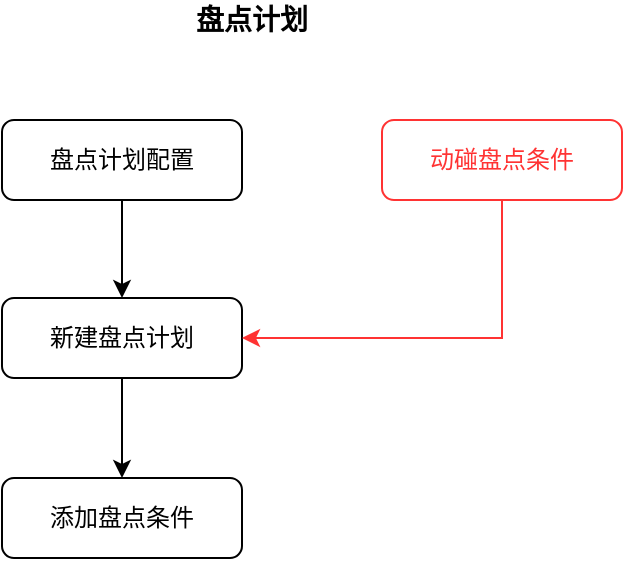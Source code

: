 <mxfile version="14.2.2" type="github">
  <diagram id="C5RBs43oDa-KdzZeNtuy" name="Page-1">
    <mxGraphModel dx="923" dy="402" grid="1" gridSize="10" guides="1" tooltips="1" connect="1" arrows="1" fold="1" page="1" pageScale="1" pageWidth="827" pageHeight="1169" math="0" shadow="0">
      <root>
        <mxCell id="WIyWlLk6GJQsqaUBKTNV-0" />
        <mxCell id="WIyWlLk6GJQsqaUBKTNV-1" parent="WIyWlLk6GJQsqaUBKTNV-0" />
        <mxCell id="Wi5Lt8Dd_UVsGv5NHamb-0" style="edgeStyle=orthogonalEdgeStyle;rounded=0;orthogonalLoop=1;jettySize=auto;html=1;exitX=0.5;exitY=1;exitDx=0;exitDy=0;entryX=0.5;entryY=0;entryDx=0;entryDy=0;" edge="1" parent="WIyWlLk6GJQsqaUBKTNV-1" source="Wi5Lt8Dd_UVsGv5NHamb-1" target="Wi5Lt8Dd_UVsGv5NHamb-2">
          <mxGeometry relative="1" as="geometry" />
        </mxCell>
        <mxCell id="Wi5Lt8Dd_UVsGv5NHamb-1" value="新建盘点计划" style="rounded=1;whiteSpace=wrap;html=1;fontSize=12;glass=0;strokeWidth=1;shadow=0;" vertex="1" parent="WIyWlLk6GJQsqaUBKTNV-1">
          <mxGeometry x="240" y="179" width="120" height="40" as="geometry" />
        </mxCell>
        <mxCell id="Wi5Lt8Dd_UVsGv5NHamb-2" value="添加盘点条件" style="rounded=1;whiteSpace=wrap;html=1;fontSize=12;glass=0;strokeWidth=1;shadow=0;" vertex="1" parent="WIyWlLk6GJQsqaUBKTNV-1">
          <mxGeometry x="240" y="269" width="120" height="40" as="geometry" />
        </mxCell>
        <mxCell id="Wi5Lt8Dd_UVsGv5NHamb-3" value="&lt;b&gt;&lt;font style=&quot;font-size: 14px&quot;&gt;盘点计划&lt;/font&gt;&lt;/b&gt;" style="text;html=1;strokeColor=none;fillColor=none;align=center;verticalAlign=middle;whiteSpace=wrap;rounded=0;" vertex="1" parent="WIyWlLk6GJQsqaUBKTNV-1">
          <mxGeometry x="310" y="30" width="110" height="20" as="geometry" />
        </mxCell>
        <mxCell id="Wi5Lt8Dd_UVsGv5NHamb-7" style="edgeStyle=orthogonalEdgeStyle;rounded=0;orthogonalLoop=1;jettySize=auto;html=1;entryX=0.5;entryY=0;entryDx=0;entryDy=0;" edge="1" parent="WIyWlLk6GJQsqaUBKTNV-1" source="Wi5Lt8Dd_UVsGv5NHamb-6" target="Wi5Lt8Dd_UVsGv5NHamb-1">
          <mxGeometry relative="1" as="geometry" />
        </mxCell>
        <mxCell id="Wi5Lt8Dd_UVsGv5NHamb-6" value="盘点计划配置" style="rounded=1;whiteSpace=wrap;html=1;fontSize=12;glass=0;strokeWidth=1;shadow=0;" vertex="1" parent="WIyWlLk6GJQsqaUBKTNV-1">
          <mxGeometry x="240" y="90" width="120" height="40" as="geometry" />
        </mxCell>
        <mxCell id="Wi5Lt8Dd_UVsGv5NHamb-9" style="edgeStyle=orthogonalEdgeStyle;rounded=0;orthogonalLoop=1;jettySize=auto;html=1;entryX=1;entryY=0.5;entryDx=0;entryDy=0;strokeColor=#FF3333;" edge="1" parent="WIyWlLk6GJQsqaUBKTNV-1" source="Wi5Lt8Dd_UVsGv5NHamb-8" target="Wi5Lt8Dd_UVsGv5NHamb-1">
          <mxGeometry relative="1" as="geometry">
            <Array as="points">
              <mxPoint x="490" y="199" />
            </Array>
          </mxGeometry>
        </mxCell>
        <mxCell id="Wi5Lt8Dd_UVsGv5NHamb-8" value="&lt;font color=&quot;#ff3333&quot;&gt;动碰盘点条件&lt;/font&gt;" style="rounded=1;whiteSpace=wrap;html=1;fontSize=12;glass=0;strokeWidth=1;shadow=0;strokeColor=#FF3333;" vertex="1" parent="WIyWlLk6GJQsqaUBKTNV-1">
          <mxGeometry x="430" y="90" width="120" height="40" as="geometry" />
        </mxCell>
      </root>
    </mxGraphModel>
  </diagram>
</mxfile>
